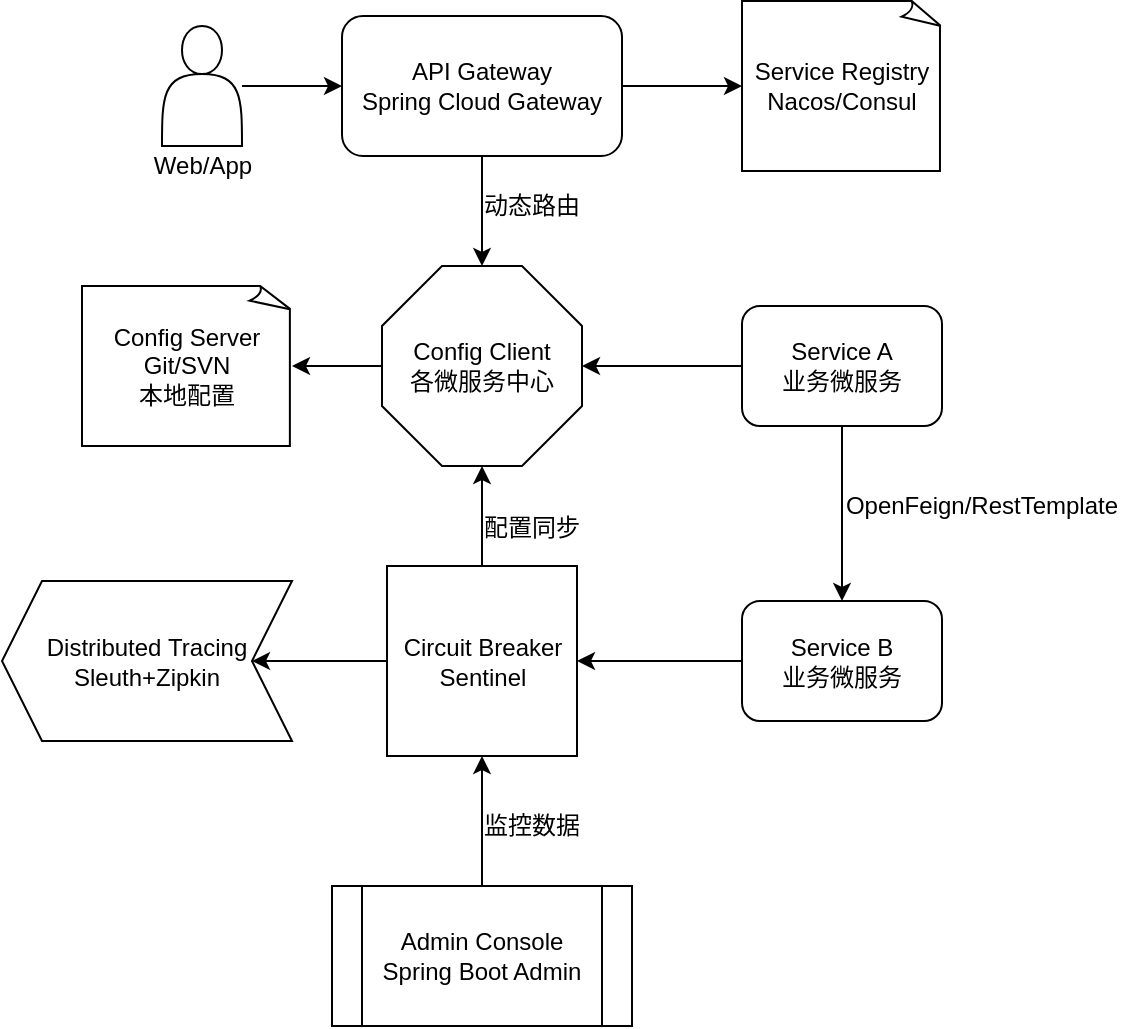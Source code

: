 <mxfile version="28.1.0">
  <diagram name="第 1 页" id="ZEExV5P48Pws8hLEaL9O">
    <mxGraphModel dx="830" dy="366" grid="1" gridSize="10" guides="1" tooltips="1" connect="1" arrows="1" fold="1" page="1" pageScale="1" pageWidth="827" pageHeight="1169" math="0" shadow="0">
      <root>
        <mxCell id="0" />
        <mxCell id="1" parent="0" />
        <mxCell id="IjonZkcJv7geGoO6ObHn-82" style="edgeStyle=orthogonalEdgeStyle;rounded=0;orthogonalLoop=1;jettySize=auto;html=1;entryX=0;entryY=0.5;entryDx=0;entryDy=0;" edge="1" parent="1" source="IjonZkcJv7geGoO6ObHn-72" target="IjonZkcJv7geGoO6ObHn-78">
          <mxGeometry relative="1" as="geometry" />
        </mxCell>
        <mxCell id="IjonZkcJv7geGoO6ObHn-72" value="" style="shape=actor;whiteSpace=wrap;html=1;" vertex="1" parent="1">
          <mxGeometry x="280" y="100" width="40" height="60" as="geometry" />
        </mxCell>
        <mxCell id="IjonZkcJv7geGoO6ObHn-75" value="Web/App" style="text;strokeColor=none;align=center;fillColor=none;html=1;verticalAlign=middle;whiteSpace=wrap;rounded=0;" vertex="1" parent="1">
          <mxGeometry x="272.5" y="160" width="55" height="20" as="geometry" />
        </mxCell>
        <mxCell id="IjonZkcJv7geGoO6ObHn-78" value="API Gateway&lt;br&gt;Spring Cloud&amp;nbsp;Gateway" style="rounded=1;whiteSpace=wrap;html=1;" vertex="1" parent="1">
          <mxGeometry x="370" y="95" width="140" height="70" as="geometry" />
        </mxCell>
        <mxCell id="IjonZkcJv7geGoO6ObHn-79" value="Service Registry&lt;div&gt;Nacos/Consul&lt;br&gt;&lt;/div&gt;" style="whiteSpace=wrap;html=1;shape=mxgraph.basic.document" vertex="1" parent="1">
          <mxGeometry x="570" y="87.5" width="100" height="85" as="geometry" />
        </mxCell>
        <mxCell id="IjonZkcJv7geGoO6ObHn-87" style="edgeStyle=orthogonalEdgeStyle;rounded=0;orthogonalLoop=1;jettySize=auto;html=1;" edge="1" parent="1" source="IjonZkcJv7geGoO6ObHn-80" target="IjonZkcJv7geGoO6ObHn-86">
          <mxGeometry relative="1" as="geometry" />
        </mxCell>
        <mxCell id="IjonZkcJv7geGoO6ObHn-80" value="Config Client&lt;br&gt;各微服务中心" style="whiteSpace=wrap;html=1;shape=mxgraph.basic.octagon2;align=center;verticalAlign=middle;dx=15;" vertex="1" parent="1">
          <mxGeometry x="390" y="220" width="100" height="100" as="geometry" />
        </mxCell>
        <mxCell id="IjonZkcJv7geGoO6ObHn-92" style="edgeStyle=orthogonalEdgeStyle;rounded=0;orthogonalLoop=1;jettySize=auto;html=1;entryX=0.5;entryY=0;entryDx=0;entryDy=0;" edge="1" parent="1" source="IjonZkcJv7geGoO6ObHn-81" target="IjonZkcJv7geGoO6ObHn-91">
          <mxGeometry relative="1" as="geometry" />
        </mxCell>
        <mxCell id="IjonZkcJv7geGoO6ObHn-81" value="Service A&lt;br&gt;业务微服务" style="rounded=1;whiteSpace=wrap;html=1;" vertex="1" parent="1">
          <mxGeometry x="570" y="240" width="100" height="60" as="geometry" />
        </mxCell>
        <mxCell id="IjonZkcJv7geGoO6ObHn-83" style="edgeStyle=orthogonalEdgeStyle;rounded=0;orthogonalLoop=1;jettySize=auto;html=1;entryX=0;entryY=0.5;entryDx=0;entryDy=0;entryPerimeter=0;" edge="1" parent="1" source="IjonZkcJv7geGoO6ObHn-78" target="IjonZkcJv7geGoO6ObHn-79">
          <mxGeometry relative="1" as="geometry" />
        </mxCell>
        <mxCell id="IjonZkcJv7geGoO6ObHn-84" style="edgeStyle=orthogonalEdgeStyle;rounded=0;orthogonalLoop=1;jettySize=auto;html=1;entryX=0.5;entryY=0;entryDx=0;entryDy=0;entryPerimeter=0;" edge="1" parent="1" source="IjonZkcJv7geGoO6ObHn-78" target="IjonZkcJv7geGoO6ObHn-80">
          <mxGeometry relative="1" as="geometry" />
        </mxCell>
        <mxCell id="IjonZkcJv7geGoO6ObHn-85" value="动态路由" style="text;strokeColor=none;align=center;fillColor=none;html=1;verticalAlign=middle;whiteSpace=wrap;rounded=0;" vertex="1" parent="1">
          <mxGeometry x="440" y="180" width="50" height="20" as="geometry" />
        </mxCell>
        <mxCell id="IjonZkcJv7geGoO6ObHn-86" value="Config Server&lt;br&gt;Git/SVN&lt;div&gt;本地配置&lt;/div&gt;" style="whiteSpace=wrap;html=1;shape=mxgraph.basic.document" vertex="1" parent="1">
          <mxGeometry x="240" y="230" width="105" height="80" as="geometry" />
        </mxCell>
        <mxCell id="IjonZkcJv7geGoO6ObHn-88" style="edgeStyle=orthogonalEdgeStyle;rounded=0;orthogonalLoop=1;jettySize=auto;html=1;entryX=1;entryY=0.5;entryDx=0;entryDy=0;entryPerimeter=0;" edge="1" parent="1" source="IjonZkcJv7geGoO6ObHn-81" target="IjonZkcJv7geGoO6ObHn-80">
          <mxGeometry relative="1" as="geometry" />
        </mxCell>
        <mxCell id="IjonZkcJv7geGoO6ObHn-97" style="edgeStyle=orthogonalEdgeStyle;rounded=0;orthogonalLoop=1;jettySize=auto;html=1;" edge="1" parent="1" source="IjonZkcJv7geGoO6ObHn-90" target="IjonZkcJv7geGoO6ObHn-96">
          <mxGeometry relative="1" as="geometry" />
        </mxCell>
        <mxCell id="IjonZkcJv7geGoO6ObHn-90" value="Circuit Breaker&lt;div&gt;Sentinel&lt;br&gt;&lt;/div&gt;" style="whiteSpace=wrap;html=1;aspect=fixed;" vertex="1" parent="1">
          <mxGeometry x="392.5" y="370" width="95" height="95" as="geometry" />
        </mxCell>
        <mxCell id="IjonZkcJv7geGoO6ObHn-98" style="edgeStyle=orthogonalEdgeStyle;rounded=0;orthogonalLoop=1;jettySize=auto;html=1;entryX=1;entryY=0.5;entryDx=0;entryDy=0;" edge="1" parent="1" source="IjonZkcJv7geGoO6ObHn-91" target="IjonZkcJv7geGoO6ObHn-90">
          <mxGeometry relative="1" as="geometry" />
        </mxCell>
        <mxCell id="IjonZkcJv7geGoO6ObHn-91" value="Service B&lt;br&gt;业务微服务" style="rounded=1;whiteSpace=wrap;html=1;" vertex="1" parent="1">
          <mxGeometry x="570" y="387.5" width="100" height="60" as="geometry" />
        </mxCell>
        <mxCell id="IjonZkcJv7geGoO6ObHn-93" value="OpenFeign/RestTemplate" style="text;strokeColor=none;align=center;fillColor=none;html=1;verticalAlign=middle;whiteSpace=wrap;rounded=0;" vertex="1" parent="1">
          <mxGeometry x="620" y="330" width="140" height="20" as="geometry" />
        </mxCell>
        <mxCell id="IjonZkcJv7geGoO6ObHn-94" style="edgeStyle=orthogonalEdgeStyle;rounded=0;orthogonalLoop=1;jettySize=auto;html=1;entryX=0.5;entryY=1;entryDx=0;entryDy=0;entryPerimeter=0;" edge="1" parent="1" source="IjonZkcJv7geGoO6ObHn-90" target="IjonZkcJv7geGoO6ObHn-80">
          <mxGeometry relative="1" as="geometry" />
        </mxCell>
        <mxCell id="IjonZkcJv7geGoO6ObHn-95" value="配置同步" style="text;strokeColor=none;align=center;fillColor=none;html=1;verticalAlign=middle;whiteSpace=wrap;rounded=0;" vertex="1" parent="1">
          <mxGeometry x="440" y="340" width="50" height="22.5" as="geometry" />
        </mxCell>
        <mxCell id="IjonZkcJv7geGoO6ObHn-96" value="Distributed&amp;nbsp;Tracing&lt;br&gt;Sleuth+Zipkin" style="shape=step;perimeter=stepPerimeter;whiteSpace=wrap;html=1;fixedSize=1;direction=west;" vertex="1" parent="1">
          <mxGeometry x="200" y="377.5" width="145" height="80" as="geometry" />
        </mxCell>
        <mxCell id="IjonZkcJv7geGoO6ObHn-100" style="edgeStyle=orthogonalEdgeStyle;rounded=0;orthogonalLoop=1;jettySize=auto;html=1;entryX=0.5;entryY=1;entryDx=0;entryDy=0;" edge="1" parent="1" source="IjonZkcJv7geGoO6ObHn-99" target="IjonZkcJv7geGoO6ObHn-90">
          <mxGeometry relative="1" as="geometry" />
        </mxCell>
        <mxCell id="IjonZkcJv7geGoO6ObHn-99" value="Admin Console&lt;br&gt;Spring Boot Admin" style="shape=process;whiteSpace=wrap;html=1;backgroundOutline=1;" vertex="1" parent="1">
          <mxGeometry x="365" y="530" width="150" height="70" as="geometry" />
        </mxCell>
        <mxCell id="IjonZkcJv7geGoO6ObHn-101" value="监控数据" style="text;strokeColor=none;align=center;fillColor=none;html=1;verticalAlign=middle;whiteSpace=wrap;rounded=0;" vertex="1" parent="1">
          <mxGeometry x="440" y="490" width="50" height="20" as="geometry" />
        </mxCell>
      </root>
    </mxGraphModel>
  </diagram>
</mxfile>
